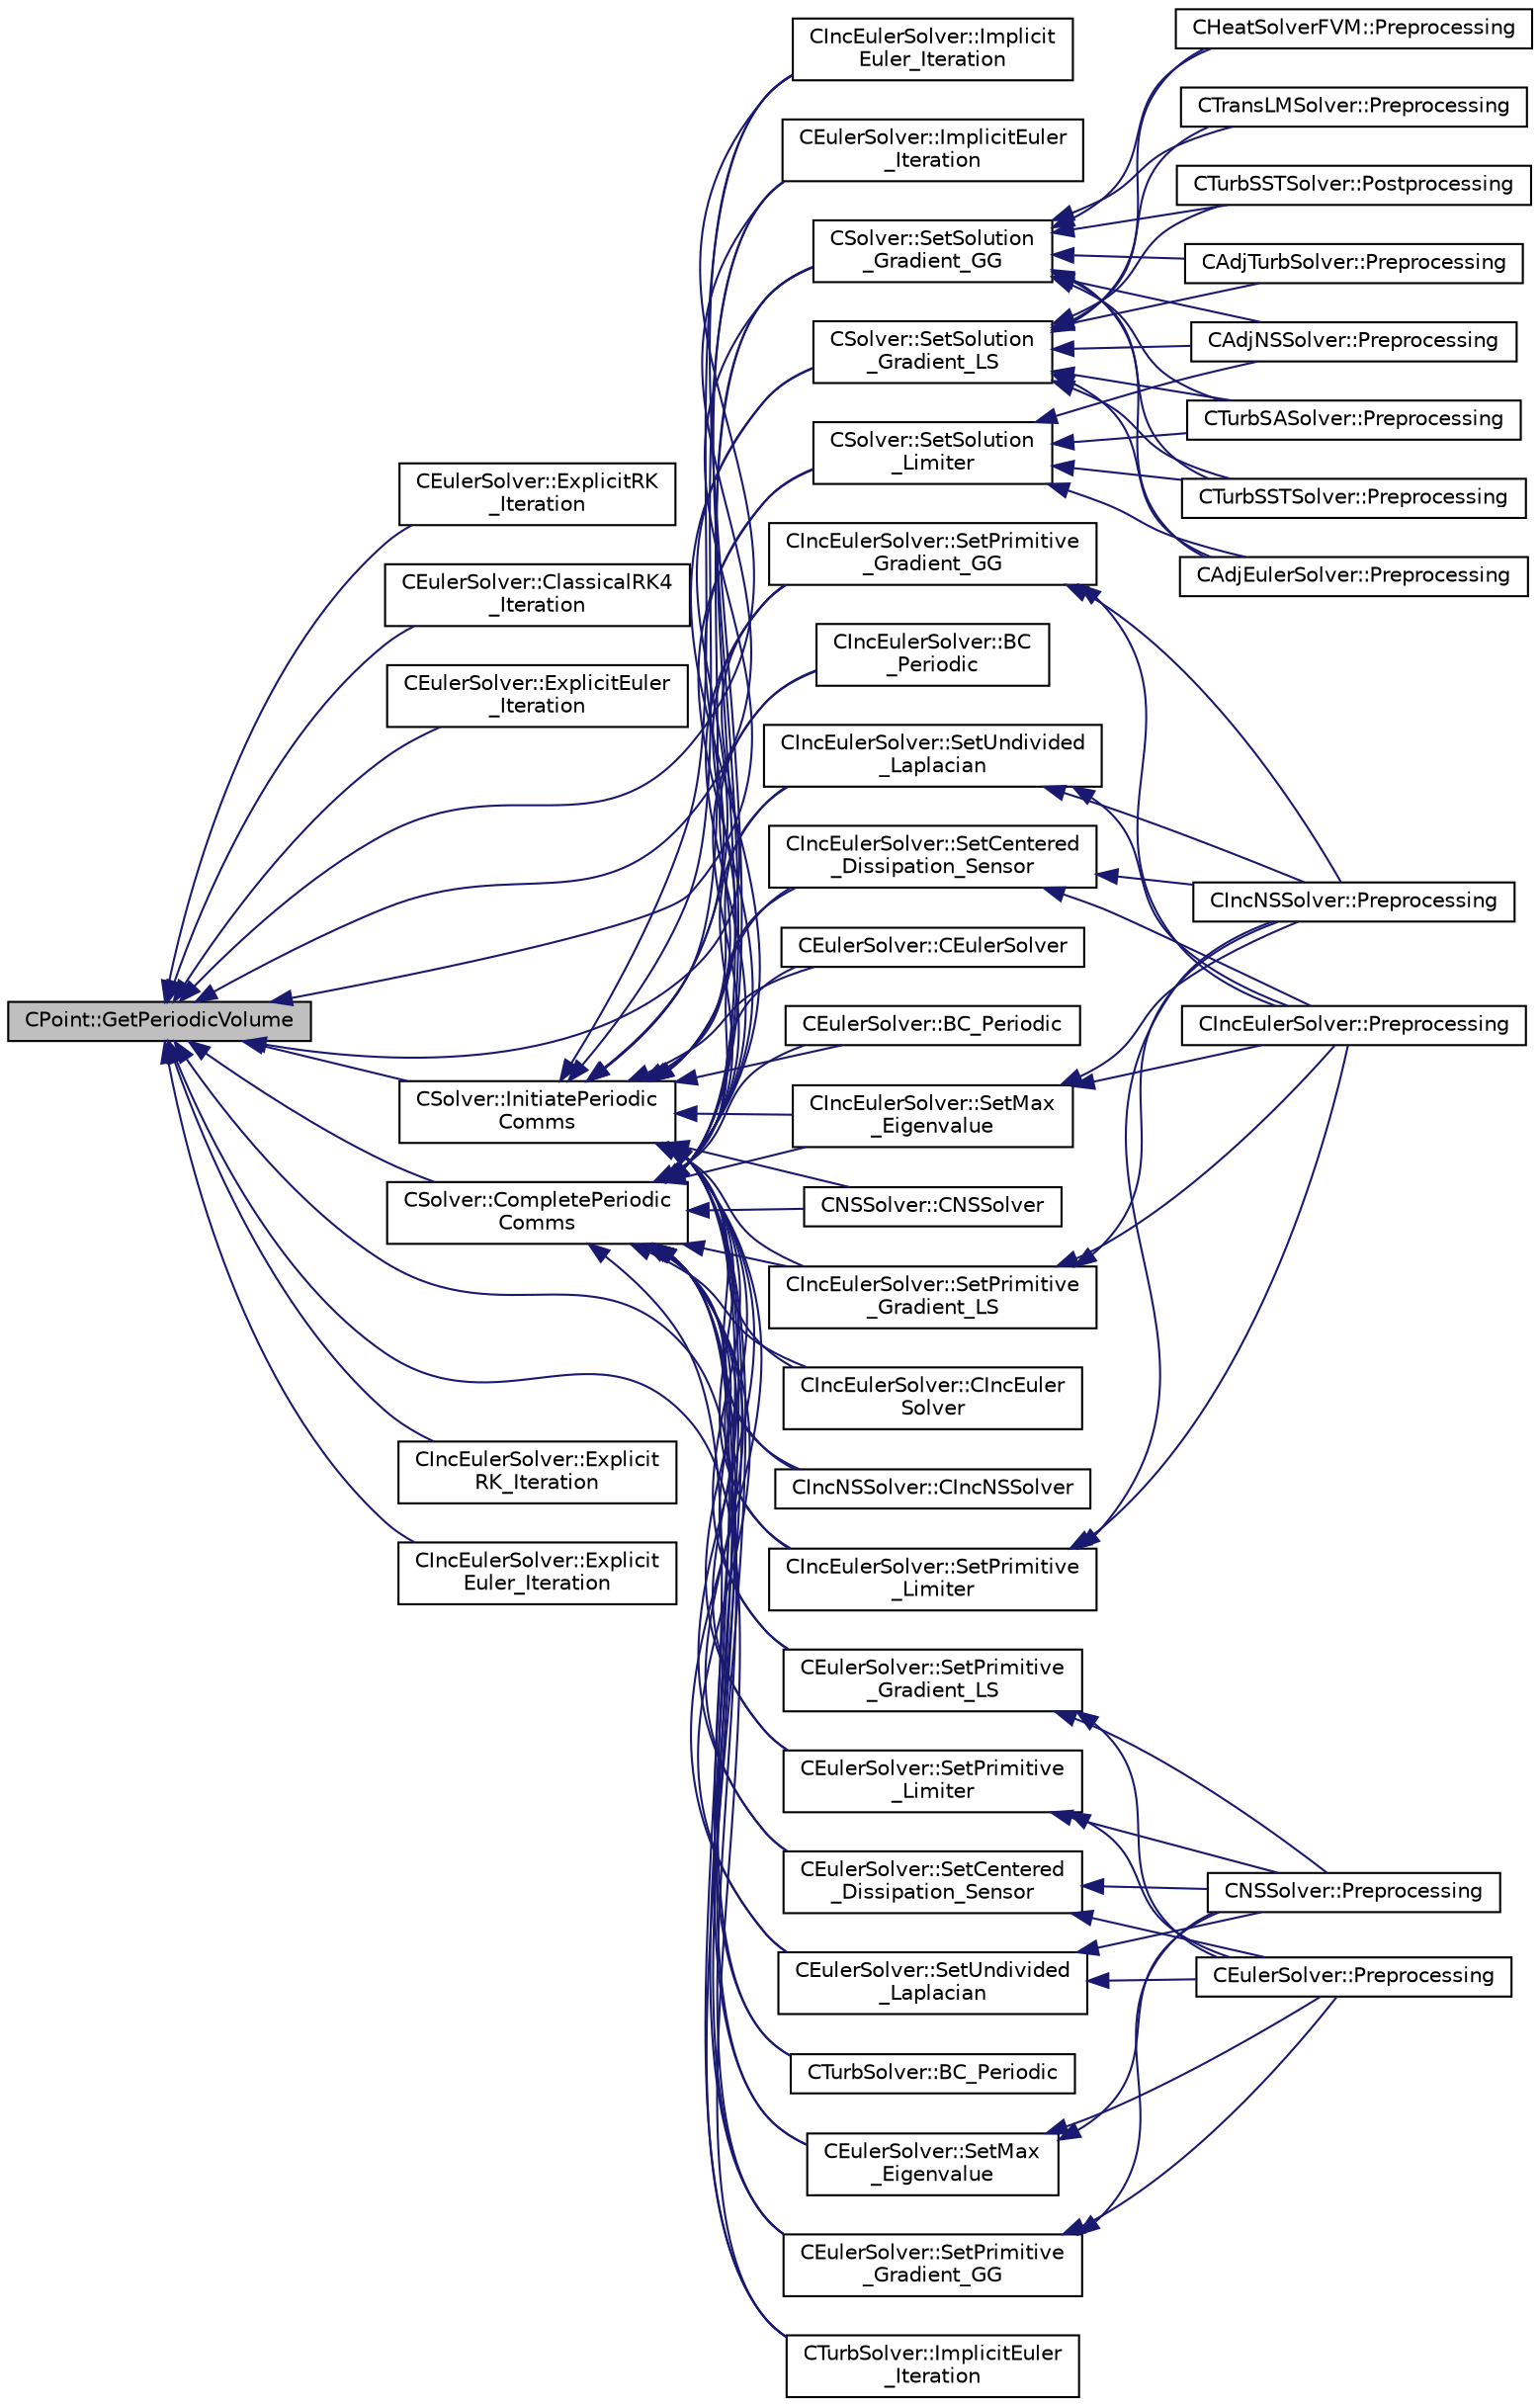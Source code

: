 digraph "CPoint::GetPeriodicVolume"
{
  edge [fontname="Helvetica",fontsize="10",labelfontname="Helvetica",labelfontsize="10"];
  node [fontname="Helvetica",fontsize="10",shape=record];
  rankdir="LR";
  Node1559 [label="CPoint::GetPeriodicVolume",height=0.2,width=0.4,color="black", fillcolor="grey75", style="filled", fontcolor="black"];
  Node1559 -> Node1560 [dir="back",color="midnightblue",fontsize="10",style="solid",fontname="Helvetica"];
  Node1560 [label="CEulerSolver::ExplicitRK\l_Iteration",height=0.2,width=0.4,color="black", fillcolor="white", style="filled",URL="$class_c_euler_solver.html#ac3d1b3a1fee6613906b56a9698bfe680",tooltip="Update the solution using a Runge-Kutta scheme. "];
  Node1559 -> Node1561 [dir="back",color="midnightblue",fontsize="10",style="solid",fontname="Helvetica"];
  Node1561 [label="CEulerSolver::ClassicalRK4\l_Iteration",height=0.2,width=0.4,color="black", fillcolor="white", style="filled",URL="$class_c_euler_solver.html#ad87a9109a645f0ea9e38336d2a6bf196",tooltip="Update the solution using the classical fourth-order Runge-Kutta scheme. "];
  Node1559 -> Node1562 [dir="back",color="midnightblue",fontsize="10",style="solid",fontname="Helvetica"];
  Node1562 [label="CEulerSolver::ExplicitEuler\l_Iteration",height=0.2,width=0.4,color="black", fillcolor="white", style="filled",URL="$class_c_euler_solver.html#a1f798a3f88873d6d634b90f8816eccde",tooltip="Update the solution using the explicit Euler scheme. "];
  Node1559 -> Node1563 [dir="back",color="midnightblue",fontsize="10",style="solid",fontname="Helvetica"];
  Node1563 [label="CEulerSolver::ImplicitEuler\l_Iteration",height=0.2,width=0.4,color="black", fillcolor="white", style="filled",URL="$class_c_euler_solver.html#a4e8277fc44dc97c8d73fbe3347204372",tooltip="Update the solution using an implicit Euler scheme. "];
  Node1559 -> Node1564 [dir="back",color="midnightblue",fontsize="10",style="solid",fontname="Helvetica"];
  Node1564 [label="CEulerSolver::SetPrimitive\l_Gradient_GG",height=0.2,width=0.4,color="black", fillcolor="white", style="filled",URL="$class_c_euler_solver.html#a74fb3b502b83371fcf0728ec546e039b",tooltip="Compute the gradient of the primitive variables using Green-Gauss method, and stores the result in th..."];
  Node1564 -> Node1565 [dir="back",color="midnightblue",fontsize="10",style="solid",fontname="Helvetica"];
  Node1565 [label="CEulerSolver::Preprocessing",height=0.2,width=0.4,color="black", fillcolor="white", style="filled",URL="$class_c_euler_solver.html#a8b89e1bfce33284c2d8f5f00f82f3f3f",tooltip="Compute primitive variables and their gradients. "];
  Node1564 -> Node1566 [dir="back",color="midnightblue",fontsize="10",style="solid",fontname="Helvetica"];
  Node1566 [label="CNSSolver::Preprocessing",height=0.2,width=0.4,color="black", fillcolor="white", style="filled",URL="$class_c_n_s_solver.html#a028c83d18cf8520dff2f9628d8a04e4b",tooltip="Restart residual and compute gradients. "];
  Node1559 -> Node1567 [dir="back",color="midnightblue",fontsize="10",style="solid",fontname="Helvetica"];
  Node1567 [label="CIncEulerSolver::Explicit\lRK_Iteration",height=0.2,width=0.4,color="black", fillcolor="white", style="filled",URL="$class_c_inc_euler_solver.html#a2f6c1370f17da44680c1ff1b6be6c9a1",tooltip="Update the solution using a Runge-Kutta scheme. "];
  Node1559 -> Node1568 [dir="back",color="midnightblue",fontsize="10",style="solid",fontname="Helvetica"];
  Node1568 [label="CIncEulerSolver::Explicit\lEuler_Iteration",height=0.2,width=0.4,color="black", fillcolor="white", style="filled",URL="$class_c_inc_euler_solver.html#a66aac46e83451e30828ad808becb1f73",tooltip="Update the solution using the explicit Euler scheme. "];
  Node1559 -> Node1569 [dir="back",color="midnightblue",fontsize="10",style="solid",fontname="Helvetica"];
  Node1569 [label="CIncEulerSolver::Implicit\lEuler_Iteration",height=0.2,width=0.4,color="black", fillcolor="white", style="filled",URL="$class_c_inc_euler_solver.html#ad84dd4225bb9d158c52b26e2f30f6fa7",tooltip="Update the solution using an implicit Euler scheme. "];
  Node1559 -> Node1570 [dir="back",color="midnightblue",fontsize="10",style="solid",fontname="Helvetica"];
  Node1570 [label="CIncEulerSolver::SetPrimitive\l_Gradient_GG",height=0.2,width=0.4,color="black", fillcolor="white", style="filled",URL="$class_c_inc_euler_solver.html#a856a6db100c40b9c3df557d1dfe72c2b",tooltip="Compute the gradient of the primitive variables using Green-Gauss method, and stores the result in th..."];
  Node1570 -> Node1571 [dir="back",color="midnightblue",fontsize="10",style="solid",fontname="Helvetica"];
  Node1571 [label="CIncEulerSolver::Preprocessing",height=0.2,width=0.4,color="black", fillcolor="white", style="filled",URL="$class_c_inc_euler_solver.html#aabd902b10cc9b41b6b2c406efba0ac41",tooltip="Compute primitive variables and their gradients. "];
  Node1570 -> Node1572 [dir="back",color="midnightblue",fontsize="10",style="solid",fontname="Helvetica"];
  Node1572 [label="CIncNSSolver::Preprocessing",height=0.2,width=0.4,color="black", fillcolor="white", style="filled",URL="$class_c_inc_n_s_solver.html#ae84f6e86313acd1da80c505b4eab81e5",tooltip="Restart residual and compute gradients. "];
  Node1559 -> Node1573 [dir="back",color="midnightblue",fontsize="10",style="solid",fontname="Helvetica"];
  Node1573 [label="CTurbSolver::ImplicitEuler\l_Iteration",height=0.2,width=0.4,color="black", fillcolor="white", style="filled",URL="$class_c_turb_solver.html#af7a0ab68fbb2925c56863df97b3ea4ee",tooltip="Update the solution using an implicit solver. "];
  Node1559 -> Node1574 [dir="back",color="midnightblue",fontsize="10",style="solid",fontname="Helvetica"];
  Node1574 [label="CSolver::InitiatePeriodic\lComms",height=0.2,width=0.4,color="black", fillcolor="white", style="filled",URL="$class_c_solver.html#aab8e1cac165d11ef85d9dd5588b3ea03",tooltip="Routine to load a solver quantity into the data structures for MPI periodic communication and to laun..."];
  Node1574 -> Node1575 [dir="back",color="midnightblue",fontsize="10",style="solid",fontname="Helvetica"];
  Node1575 [label="CEulerSolver::CEulerSolver",height=0.2,width=0.4,color="black", fillcolor="white", style="filled",URL="$class_c_euler_solver.html#ae1e74218b4e943111b100d7ddcbd4db9"];
  Node1574 -> Node1576 [dir="back",color="midnightblue",fontsize="10",style="solid",fontname="Helvetica"];
  Node1576 [label="CEulerSolver::SetMax\l_Eigenvalue",height=0.2,width=0.4,color="black", fillcolor="white", style="filled",URL="$class_c_euler_solver.html#a76f7fdf349ae41c6f0cf4df82b571fb1",tooltip="Compute the max eigenvalue. "];
  Node1576 -> Node1565 [dir="back",color="midnightblue",fontsize="10",style="solid",fontname="Helvetica"];
  Node1576 -> Node1566 [dir="back",color="midnightblue",fontsize="10",style="solid",fontname="Helvetica"];
  Node1574 -> Node1577 [dir="back",color="midnightblue",fontsize="10",style="solid",fontname="Helvetica"];
  Node1577 [label="CEulerSolver::SetUndivided\l_Laplacian",height=0.2,width=0.4,color="black", fillcolor="white", style="filled",URL="$class_c_euler_solver.html#adc7c82a25b8be22b16b5452c1992744f",tooltip="Compute the undivided laplacian for the solution, except the energy equation. "];
  Node1577 -> Node1565 [dir="back",color="midnightblue",fontsize="10",style="solid",fontname="Helvetica"];
  Node1577 -> Node1566 [dir="back",color="midnightblue",fontsize="10",style="solid",fontname="Helvetica"];
  Node1574 -> Node1578 [dir="back",color="midnightblue",fontsize="10",style="solid",fontname="Helvetica"];
  Node1578 [label="CEulerSolver::SetCentered\l_Dissipation_Sensor",height=0.2,width=0.4,color="black", fillcolor="white", style="filled",URL="$class_c_euler_solver.html#a2f4e3619ae65c63cbda1ef2098441ab4",tooltip="Compute a pressure sensor switch. "];
  Node1578 -> Node1565 [dir="back",color="midnightblue",fontsize="10",style="solid",fontname="Helvetica"];
  Node1578 -> Node1566 [dir="back",color="midnightblue",fontsize="10",style="solid",fontname="Helvetica"];
  Node1574 -> Node1563 [dir="back",color="midnightblue",fontsize="10",style="solid",fontname="Helvetica"];
  Node1574 -> Node1564 [dir="back",color="midnightblue",fontsize="10",style="solid",fontname="Helvetica"];
  Node1574 -> Node1579 [dir="back",color="midnightblue",fontsize="10",style="solid",fontname="Helvetica"];
  Node1579 [label="CEulerSolver::SetPrimitive\l_Gradient_LS",height=0.2,width=0.4,color="black", fillcolor="white", style="filled",URL="$class_c_euler_solver.html#a734d5bd064215fb722477f39993155d4",tooltip="Compute the gradient of the primitive variables using a Least-Squares method, and stores the result i..."];
  Node1579 -> Node1565 [dir="back",color="midnightblue",fontsize="10",style="solid",fontname="Helvetica"];
  Node1579 -> Node1566 [dir="back",color="midnightblue",fontsize="10",style="solid",fontname="Helvetica"];
  Node1574 -> Node1580 [dir="back",color="midnightblue",fontsize="10",style="solid",fontname="Helvetica"];
  Node1580 [label="CEulerSolver::SetPrimitive\l_Limiter",height=0.2,width=0.4,color="black", fillcolor="white", style="filled",URL="$class_c_euler_solver.html#a43004a7f0fad7a6d1f435144710bf13e",tooltip="Compute the limiter of the primitive variables. "];
  Node1580 -> Node1565 [dir="back",color="midnightblue",fontsize="10",style="solid",fontname="Helvetica"];
  Node1580 -> Node1566 [dir="back",color="midnightblue",fontsize="10",style="solid",fontname="Helvetica"];
  Node1574 -> Node1581 [dir="back",color="midnightblue",fontsize="10",style="solid",fontname="Helvetica"];
  Node1581 [label="CEulerSolver::BC_Periodic",height=0.2,width=0.4,color="black", fillcolor="white", style="filled",URL="$class_c_euler_solver.html#a9bd458698ede3dffd1b4d1f974f39b03",tooltip="Impose a periodic boundary condition by summing contributions from the complete control volume..."];
  Node1574 -> Node1582 [dir="back",color="midnightblue",fontsize="10",style="solid",fontname="Helvetica"];
  Node1582 [label="CNSSolver::CNSSolver",height=0.2,width=0.4,color="black", fillcolor="white", style="filled",URL="$class_c_n_s_solver.html#a2a8ad49c42b4546696e631cf44b7788b"];
  Node1574 -> Node1583 [dir="back",color="midnightblue",fontsize="10",style="solid",fontname="Helvetica"];
  Node1583 [label="CIncEulerSolver::CIncEuler\lSolver",height=0.2,width=0.4,color="black", fillcolor="white", style="filled",URL="$class_c_inc_euler_solver.html#a91f644b8f9a00215bac5bcd31dfc06d8"];
  Node1574 -> Node1584 [dir="back",color="midnightblue",fontsize="10",style="solid",fontname="Helvetica"];
  Node1584 [label="CIncEulerSolver::SetMax\l_Eigenvalue",height=0.2,width=0.4,color="black", fillcolor="white", style="filled",URL="$class_c_inc_euler_solver.html#ab804c5648aa5dd71ea12a57997167984",tooltip="Compute the max eigenvalue. "];
  Node1584 -> Node1571 [dir="back",color="midnightblue",fontsize="10",style="solid",fontname="Helvetica"];
  Node1584 -> Node1572 [dir="back",color="midnightblue",fontsize="10",style="solid",fontname="Helvetica"];
  Node1574 -> Node1585 [dir="back",color="midnightblue",fontsize="10",style="solid",fontname="Helvetica"];
  Node1585 [label="CIncEulerSolver::SetUndivided\l_Laplacian",height=0.2,width=0.4,color="black", fillcolor="white", style="filled",URL="$class_c_inc_euler_solver.html#a8b5d7772432b9759213892a50621c329",tooltip="Compute the undivided laplacian for the solution, except the energy equation. "];
  Node1585 -> Node1571 [dir="back",color="midnightblue",fontsize="10",style="solid",fontname="Helvetica"];
  Node1585 -> Node1572 [dir="back",color="midnightblue",fontsize="10",style="solid",fontname="Helvetica"];
  Node1574 -> Node1586 [dir="back",color="midnightblue",fontsize="10",style="solid",fontname="Helvetica"];
  Node1586 [label="CIncEulerSolver::SetCentered\l_Dissipation_Sensor",height=0.2,width=0.4,color="black", fillcolor="white", style="filled",URL="$class_c_inc_euler_solver.html#a2323a0e322236c24668be8750dbaf237",tooltip="Compute a pressure sensor switch. "];
  Node1586 -> Node1571 [dir="back",color="midnightblue",fontsize="10",style="solid",fontname="Helvetica"];
  Node1586 -> Node1572 [dir="back",color="midnightblue",fontsize="10",style="solid",fontname="Helvetica"];
  Node1574 -> Node1569 [dir="back",color="midnightblue",fontsize="10",style="solid",fontname="Helvetica"];
  Node1574 -> Node1570 [dir="back",color="midnightblue",fontsize="10",style="solid",fontname="Helvetica"];
  Node1574 -> Node1587 [dir="back",color="midnightblue",fontsize="10",style="solid",fontname="Helvetica"];
  Node1587 [label="CIncEulerSolver::SetPrimitive\l_Gradient_LS",height=0.2,width=0.4,color="black", fillcolor="white", style="filled",URL="$class_c_inc_euler_solver.html#a3e3355cbeb9d265f4073cca113b9d46e",tooltip="Compute the gradient of the primitive variables using a Least-Squares method, and stores the result i..."];
  Node1587 -> Node1571 [dir="back",color="midnightblue",fontsize="10",style="solid",fontname="Helvetica"];
  Node1587 -> Node1572 [dir="back",color="midnightblue",fontsize="10",style="solid",fontname="Helvetica"];
  Node1574 -> Node1588 [dir="back",color="midnightblue",fontsize="10",style="solid",fontname="Helvetica"];
  Node1588 [label="CIncEulerSolver::SetPrimitive\l_Limiter",height=0.2,width=0.4,color="black", fillcolor="white", style="filled",URL="$class_c_inc_euler_solver.html#a00bd56828c4e41ec3ff1e8753cb320ec",tooltip="Compute the limiter of the primitive variables. "];
  Node1588 -> Node1571 [dir="back",color="midnightblue",fontsize="10",style="solid",fontname="Helvetica"];
  Node1588 -> Node1572 [dir="back",color="midnightblue",fontsize="10",style="solid",fontname="Helvetica"];
  Node1574 -> Node1589 [dir="back",color="midnightblue",fontsize="10",style="solid",fontname="Helvetica"];
  Node1589 [label="CIncEulerSolver::BC\l_Periodic",height=0.2,width=0.4,color="black", fillcolor="white", style="filled",URL="$class_c_inc_euler_solver.html#a994af5dbe296f8a1873e416c3b2fc2a7",tooltip="Impose a periodic boundary condition by summing contributions from the complete control volume..."];
  Node1574 -> Node1590 [dir="back",color="midnightblue",fontsize="10",style="solid",fontname="Helvetica"];
  Node1590 [label="CIncNSSolver::CIncNSSolver",height=0.2,width=0.4,color="black", fillcolor="white", style="filled",URL="$class_c_inc_n_s_solver.html#a82152ac7e91fb1c5c073d98a1f08e2aa"];
  Node1574 -> Node1591 [dir="back",color="midnightblue",fontsize="10",style="solid",fontname="Helvetica"];
  Node1591 [label="CTurbSolver::BC_Periodic",height=0.2,width=0.4,color="black", fillcolor="white", style="filled",URL="$class_c_turb_solver.html#a954cfdd45dfce9df024a30b558b54b25",tooltip="Impose a periodic boundary condition by summing contributions from the complete control volume..."];
  Node1574 -> Node1573 [dir="back",color="midnightblue",fontsize="10",style="solid",fontname="Helvetica"];
  Node1574 -> Node1592 [dir="back",color="midnightblue",fontsize="10",style="solid",fontname="Helvetica"];
  Node1592 [label="CSolver::SetSolution\l_Gradient_GG",height=0.2,width=0.4,color="black", fillcolor="white", style="filled",URL="$class_c_solver.html#aac4d5e5f3ff20e7e37d55fa5e4ed3647",tooltip="Compute the Green-Gauss gradient of the solution. "];
  Node1592 -> Node1593 [dir="back",color="midnightblue",fontsize="10",style="solid",fontname="Helvetica"];
  Node1593 [label="CAdjEulerSolver::Preprocessing",height=0.2,width=0.4,color="black", fillcolor="white", style="filled",URL="$class_c_adj_euler_solver.html#a4ae0ed840dc8335fd921399625ba794f",tooltip="Initialize the residual vectors. "];
  Node1592 -> Node1594 [dir="back",color="midnightblue",fontsize="10",style="solid",fontname="Helvetica"];
  Node1594 [label="CAdjNSSolver::Preprocessing",height=0.2,width=0.4,color="black", fillcolor="white", style="filled",URL="$class_c_adj_n_s_solver.html#ac16dab76e2c1d86bc7d70ca9f41fd668",tooltip="Restart residual and compute gradients. "];
  Node1592 -> Node1595 [dir="back",color="midnightblue",fontsize="10",style="solid",fontname="Helvetica"];
  Node1595 [label="CAdjTurbSolver::Preprocessing",height=0.2,width=0.4,color="black", fillcolor="white", style="filled",URL="$class_c_adj_turb_solver.html#abde54ee8e9643c4ee460855be166a80f",tooltip="Initializate the residual vectors. "];
  Node1592 -> Node1596 [dir="back",color="midnightblue",fontsize="10",style="solid",fontname="Helvetica"];
  Node1596 [label="CHeatSolverFVM::Preprocessing",height=0.2,width=0.4,color="black", fillcolor="white", style="filled",URL="$class_c_heat_solver_f_v_m.html#a0c89f1dbe5cd5a16caaa9a08200e91fd",tooltip="Restart residual and compute gradients. "];
  Node1592 -> Node1597 [dir="back",color="midnightblue",fontsize="10",style="solid",fontname="Helvetica"];
  Node1597 [label="CTransLMSolver::Preprocessing",height=0.2,width=0.4,color="black", fillcolor="white", style="filled",URL="$class_c_trans_l_m_solver.html#ac319a1f0946ca2806dbe02c4c9bea65b",tooltip="Restart residual and compute gradients. "];
  Node1592 -> Node1598 [dir="back",color="midnightblue",fontsize="10",style="solid",fontname="Helvetica"];
  Node1598 [label="CTurbSASolver::Preprocessing",height=0.2,width=0.4,color="black", fillcolor="white", style="filled",URL="$class_c_turb_s_a_solver.html#a225518dc5f0ca6ed894add826aaa16ea",tooltip="Restart residual and compute gradients. "];
  Node1592 -> Node1599 [dir="back",color="midnightblue",fontsize="10",style="solid",fontname="Helvetica"];
  Node1599 [label="CTurbSSTSolver::Preprocessing",height=0.2,width=0.4,color="black", fillcolor="white", style="filled",URL="$class_c_turb_s_s_t_solver.html#a653cf05307f24374fda6f523ce3130bf",tooltip="Restart residual and compute gradients. "];
  Node1592 -> Node1600 [dir="back",color="midnightblue",fontsize="10",style="solid",fontname="Helvetica"];
  Node1600 [label="CTurbSSTSolver::Postprocessing",height=0.2,width=0.4,color="black", fillcolor="white", style="filled",URL="$class_c_turb_s_s_t_solver.html#aa5306eec5b89c3c229c2a4c41846eb4d",tooltip="Computes the eddy viscosity. "];
  Node1574 -> Node1601 [dir="back",color="midnightblue",fontsize="10",style="solid",fontname="Helvetica"];
  Node1601 [label="CSolver::SetSolution\l_Gradient_LS",height=0.2,width=0.4,color="black", fillcolor="white", style="filled",URL="$class_c_solver.html#ac4d9cf9609d7bdb52e7f1dc9cc8b4c1f",tooltip="Compute the Least Squares gradient of the solution. "];
  Node1601 -> Node1593 [dir="back",color="midnightblue",fontsize="10",style="solid",fontname="Helvetica"];
  Node1601 -> Node1594 [dir="back",color="midnightblue",fontsize="10",style="solid",fontname="Helvetica"];
  Node1601 -> Node1595 [dir="back",color="midnightblue",fontsize="10",style="solid",fontname="Helvetica"];
  Node1601 -> Node1596 [dir="back",color="midnightblue",fontsize="10",style="solid",fontname="Helvetica"];
  Node1601 -> Node1597 [dir="back",color="midnightblue",fontsize="10",style="solid",fontname="Helvetica"];
  Node1601 -> Node1598 [dir="back",color="midnightblue",fontsize="10",style="solid",fontname="Helvetica"];
  Node1601 -> Node1599 [dir="back",color="midnightblue",fontsize="10",style="solid",fontname="Helvetica"];
  Node1601 -> Node1600 [dir="back",color="midnightblue",fontsize="10",style="solid",fontname="Helvetica"];
  Node1574 -> Node1602 [dir="back",color="midnightblue",fontsize="10",style="solid",fontname="Helvetica"];
  Node1602 [label="CSolver::SetSolution\l_Limiter",height=0.2,width=0.4,color="black", fillcolor="white", style="filled",URL="$class_c_solver.html#a641e9c59698ab9c7c2fb91107ad70d77",tooltip="Compute slope limiter. "];
  Node1602 -> Node1593 [dir="back",color="midnightblue",fontsize="10",style="solid",fontname="Helvetica"];
  Node1602 -> Node1594 [dir="back",color="midnightblue",fontsize="10",style="solid",fontname="Helvetica"];
  Node1602 -> Node1598 [dir="back",color="midnightblue",fontsize="10",style="solid",fontname="Helvetica"];
  Node1602 -> Node1599 [dir="back",color="midnightblue",fontsize="10",style="solid",fontname="Helvetica"];
  Node1559 -> Node1603 [dir="back",color="midnightblue",fontsize="10",style="solid",fontname="Helvetica"];
  Node1603 [label="CSolver::CompletePeriodic\lComms",height=0.2,width=0.4,color="black", fillcolor="white", style="filled",URL="$class_c_solver.html#a7e77df2076057995213de49d4ca2e7c7",tooltip="Routine to complete the set of non-blocking periodic communications launched by InitiatePeriodicComms..."];
  Node1603 -> Node1575 [dir="back",color="midnightblue",fontsize="10",style="solid",fontname="Helvetica"];
  Node1603 -> Node1576 [dir="back",color="midnightblue",fontsize="10",style="solid",fontname="Helvetica"];
  Node1603 -> Node1577 [dir="back",color="midnightblue",fontsize="10",style="solid",fontname="Helvetica"];
  Node1603 -> Node1578 [dir="back",color="midnightblue",fontsize="10",style="solid",fontname="Helvetica"];
  Node1603 -> Node1563 [dir="back",color="midnightblue",fontsize="10",style="solid",fontname="Helvetica"];
  Node1603 -> Node1564 [dir="back",color="midnightblue",fontsize="10",style="solid",fontname="Helvetica"];
  Node1603 -> Node1579 [dir="back",color="midnightblue",fontsize="10",style="solid",fontname="Helvetica"];
  Node1603 -> Node1580 [dir="back",color="midnightblue",fontsize="10",style="solid",fontname="Helvetica"];
  Node1603 -> Node1581 [dir="back",color="midnightblue",fontsize="10",style="solid",fontname="Helvetica"];
  Node1603 -> Node1582 [dir="back",color="midnightblue",fontsize="10",style="solid",fontname="Helvetica"];
  Node1603 -> Node1583 [dir="back",color="midnightblue",fontsize="10",style="solid",fontname="Helvetica"];
  Node1603 -> Node1584 [dir="back",color="midnightblue",fontsize="10",style="solid",fontname="Helvetica"];
  Node1603 -> Node1585 [dir="back",color="midnightblue",fontsize="10",style="solid",fontname="Helvetica"];
  Node1603 -> Node1586 [dir="back",color="midnightblue",fontsize="10",style="solid",fontname="Helvetica"];
  Node1603 -> Node1569 [dir="back",color="midnightblue",fontsize="10",style="solid",fontname="Helvetica"];
  Node1603 -> Node1570 [dir="back",color="midnightblue",fontsize="10",style="solid",fontname="Helvetica"];
  Node1603 -> Node1587 [dir="back",color="midnightblue",fontsize="10",style="solid",fontname="Helvetica"];
  Node1603 -> Node1588 [dir="back",color="midnightblue",fontsize="10",style="solid",fontname="Helvetica"];
  Node1603 -> Node1589 [dir="back",color="midnightblue",fontsize="10",style="solid",fontname="Helvetica"];
  Node1603 -> Node1590 [dir="back",color="midnightblue",fontsize="10",style="solid",fontname="Helvetica"];
  Node1603 -> Node1591 [dir="back",color="midnightblue",fontsize="10",style="solid",fontname="Helvetica"];
  Node1603 -> Node1573 [dir="back",color="midnightblue",fontsize="10",style="solid",fontname="Helvetica"];
  Node1603 -> Node1592 [dir="back",color="midnightblue",fontsize="10",style="solid",fontname="Helvetica"];
  Node1603 -> Node1601 [dir="back",color="midnightblue",fontsize="10",style="solid",fontname="Helvetica"];
  Node1603 -> Node1602 [dir="back",color="midnightblue",fontsize="10",style="solid",fontname="Helvetica"];
  Node1559 -> Node1592 [dir="back",color="midnightblue",fontsize="10",style="solid",fontname="Helvetica"];
}
